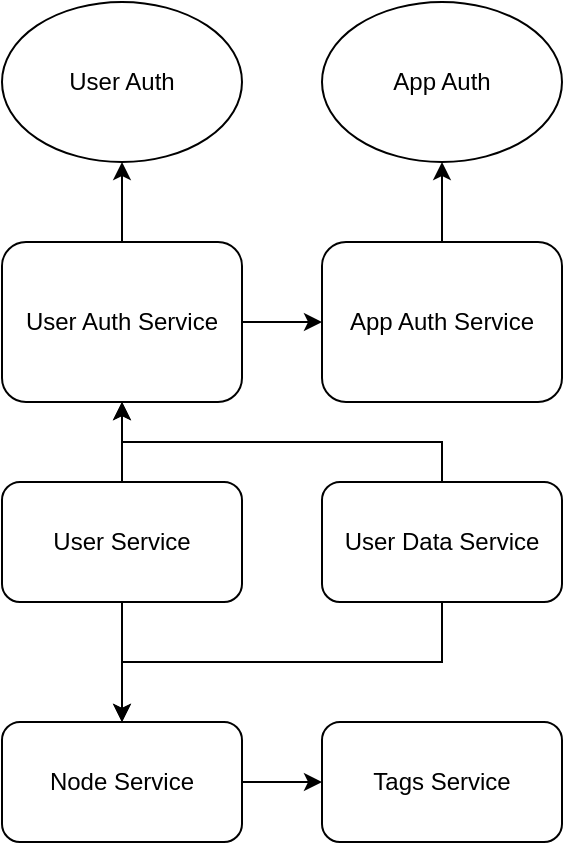 <mxfile version="18.0.1" type="device"><diagram id="3qv0JaLYrKjteArStHqV" name="Strona-1"><mxGraphModel dx="777" dy="857" grid="1" gridSize="10" guides="1" tooltips="1" connect="1" arrows="1" fold="1" page="1" pageScale="1" pageWidth="827" pageHeight="1169" math="0" shadow="0"><root><mxCell id="0"/><mxCell id="1" parent="0"/><mxCell id="MI4tnp18zQN8EkzyexRR-4" style="edgeStyle=orthogonalEdgeStyle;rounded=0;orthogonalLoop=1;jettySize=auto;html=1;exitX=1;exitY=0.5;exitDx=0;exitDy=0;entryX=0;entryY=0.5;entryDx=0;entryDy=0;" edge="1" parent="1" source="MI4tnp18zQN8EkzyexRR-1" target="MI4tnp18zQN8EkzyexRR-2"><mxGeometry relative="1" as="geometry"/></mxCell><mxCell id="MI4tnp18zQN8EkzyexRR-10" style="edgeStyle=orthogonalEdgeStyle;rounded=0;orthogonalLoop=1;jettySize=auto;html=1;exitX=0.5;exitY=0;exitDx=0;exitDy=0;entryX=0.5;entryY=1;entryDx=0;entryDy=0;" edge="1" parent="1" source="MI4tnp18zQN8EkzyexRR-1" target="MI4tnp18zQN8EkzyexRR-7"><mxGeometry relative="1" as="geometry"/></mxCell><mxCell id="MI4tnp18zQN8EkzyexRR-1" value="User Auth Service" style="rounded=1;whiteSpace=wrap;html=1;" vertex="1" parent="1"><mxGeometry x="80" y="280" width="120" height="80" as="geometry"/></mxCell><mxCell id="MI4tnp18zQN8EkzyexRR-9" style="edgeStyle=orthogonalEdgeStyle;rounded=0;orthogonalLoop=1;jettySize=auto;html=1;exitX=0.5;exitY=0;exitDx=0;exitDy=0;entryX=0.5;entryY=1;entryDx=0;entryDy=0;" edge="1" parent="1" source="MI4tnp18zQN8EkzyexRR-2" target="MI4tnp18zQN8EkzyexRR-8"><mxGeometry relative="1" as="geometry"/></mxCell><mxCell id="MI4tnp18zQN8EkzyexRR-2" value="App Auth Service" style="rounded=1;whiteSpace=wrap;html=1;" vertex="1" parent="1"><mxGeometry x="240" y="280" width="120" height="80" as="geometry"/></mxCell><mxCell id="MI4tnp18zQN8EkzyexRR-7" value="User Auth" style="ellipse;whiteSpace=wrap;html=1;" vertex="1" parent="1"><mxGeometry x="80" y="160" width="120" height="80" as="geometry"/></mxCell><mxCell id="MI4tnp18zQN8EkzyexRR-8" value="App Auth" style="ellipse;whiteSpace=wrap;html=1;" vertex="1" parent="1"><mxGeometry x="240" y="160" width="120" height="80" as="geometry"/></mxCell><mxCell id="MI4tnp18zQN8EkzyexRR-13" style="edgeStyle=orthogonalEdgeStyle;rounded=0;orthogonalLoop=1;jettySize=auto;html=1;exitX=0.5;exitY=0;exitDx=0;exitDy=0;entryX=0.5;entryY=1;entryDx=0;entryDy=0;" edge="1" parent="1" source="MI4tnp18zQN8EkzyexRR-11" target="MI4tnp18zQN8EkzyexRR-1"><mxGeometry relative="1" as="geometry"/></mxCell><mxCell id="MI4tnp18zQN8EkzyexRR-19" style="edgeStyle=orthogonalEdgeStyle;rounded=0;orthogonalLoop=1;jettySize=auto;html=1;exitX=0.5;exitY=1;exitDx=0;exitDy=0;entryX=0.5;entryY=0;entryDx=0;entryDy=0;" edge="1" parent="1" source="MI4tnp18zQN8EkzyexRR-11" target="MI4tnp18zQN8EkzyexRR-15"><mxGeometry relative="1" as="geometry"/></mxCell><mxCell id="MI4tnp18zQN8EkzyexRR-11" value="User Service" style="rounded=1;whiteSpace=wrap;html=1;" vertex="1" parent="1"><mxGeometry x="80" y="400" width="120" height="60" as="geometry"/></mxCell><mxCell id="MI4tnp18zQN8EkzyexRR-14" style="edgeStyle=orthogonalEdgeStyle;rounded=0;orthogonalLoop=1;jettySize=auto;html=1;exitX=0.5;exitY=0;exitDx=0;exitDy=0;entryX=0.5;entryY=1;entryDx=0;entryDy=0;" edge="1" parent="1" source="MI4tnp18zQN8EkzyexRR-12" target="MI4tnp18zQN8EkzyexRR-1"><mxGeometry relative="1" as="geometry"/></mxCell><mxCell id="MI4tnp18zQN8EkzyexRR-20" style="edgeStyle=orthogonalEdgeStyle;rounded=0;orthogonalLoop=1;jettySize=auto;html=1;exitX=0.5;exitY=1;exitDx=0;exitDy=0;entryX=0.5;entryY=0;entryDx=0;entryDy=0;" edge="1" parent="1" source="MI4tnp18zQN8EkzyexRR-12" target="MI4tnp18zQN8EkzyexRR-15"><mxGeometry relative="1" as="geometry"/></mxCell><mxCell id="MI4tnp18zQN8EkzyexRR-12" value="User Data Service" style="rounded=1;whiteSpace=wrap;html=1;" vertex="1" parent="1"><mxGeometry x="240" y="400" width="120" height="60" as="geometry"/></mxCell><mxCell id="MI4tnp18zQN8EkzyexRR-18" style="edgeStyle=orthogonalEdgeStyle;rounded=0;orthogonalLoop=1;jettySize=auto;html=1;exitX=1;exitY=0.5;exitDx=0;exitDy=0;entryX=0;entryY=0.5;entryDx=0;entryDy=0;" edge="1" parent="1" source="MI4tnp18zQN8EkzyexRR-15" target="MI4tnp18zQN8EkzyexRR-16"><mxGeometry relative="1" as="geometry"/></mxCell><mxCell id="MI4tnp18zQN8EkzyexRR-15" value="Node Service" style="rounded=1;whiteSpace=wrap;html=1;" vertex="1" parent="1"><mxGeometry x="80" y="520" width="120" height="60" as="geometry"/></mxCell><mxCell id="MI4tnp18zQN8EkzyexRR-16" value="Tags Service" style="rounded=1;whiteSpace=wrap;html=1;" vertex="1" parent="1"><mxGeometry x="240" y="520" width="120" height="60" as="geometry"/></mxCell></root></mxGraphModel></diagram></mxfile>